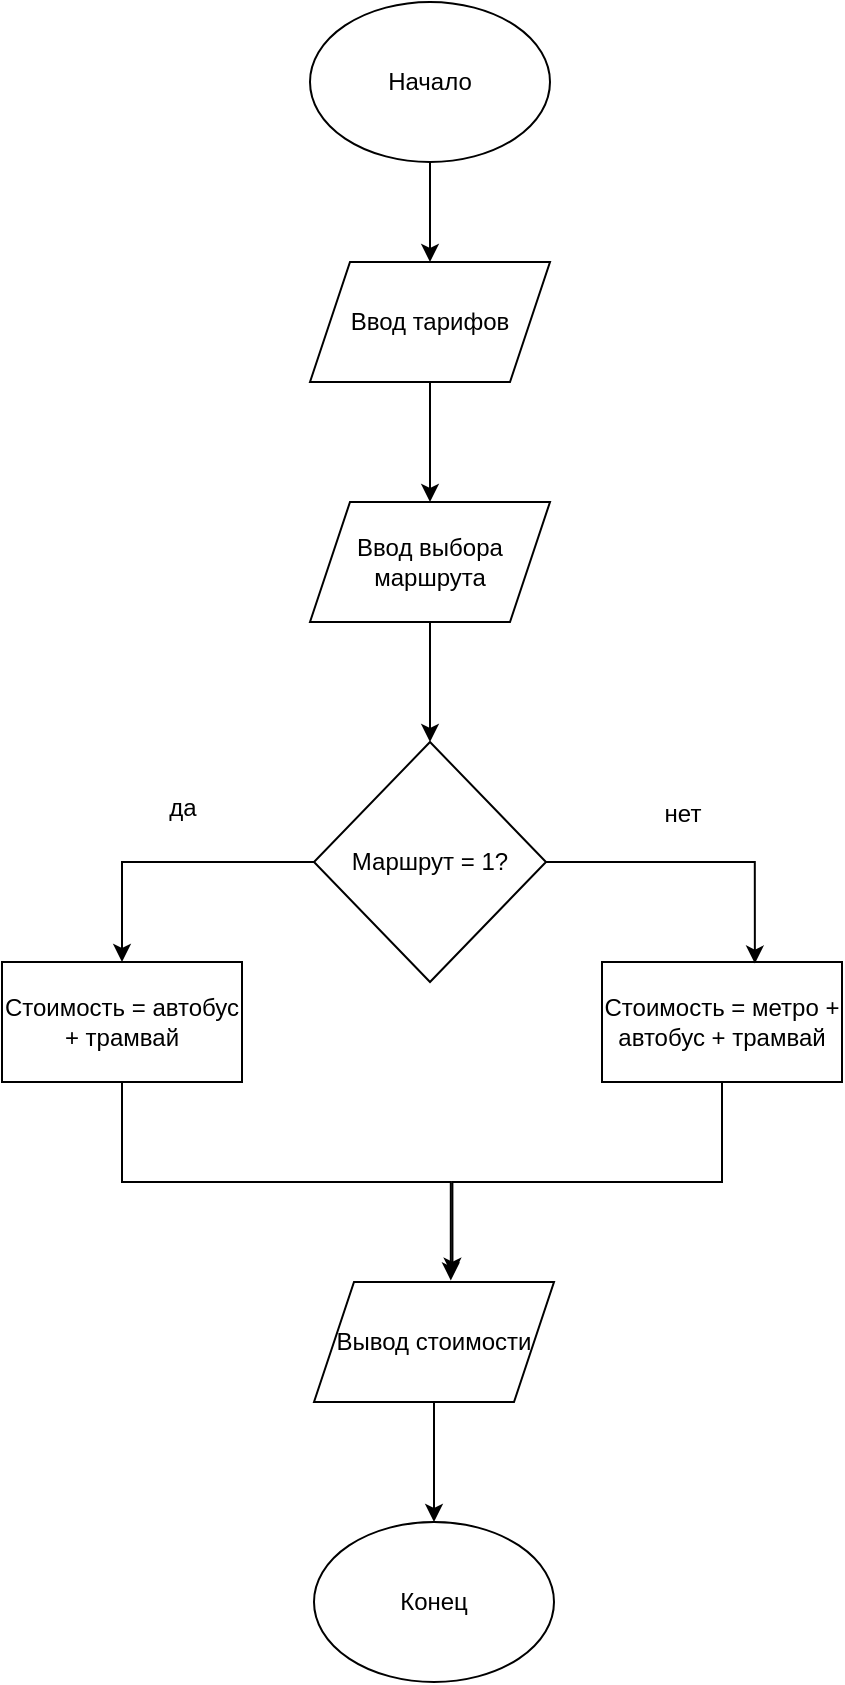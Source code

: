 <mxfile version="28.1.2" pages="4">
  <diagram name="Страница — 1" id="NsbgQ4nrzk3-ylXnO_c1">
    <mxGraphModel dx="1042" dy="626" grid="1" gridSize="10" guides="1" tooltips="1" connect="1" arrows="1" fold="1" page="1" pageScale="1" pageWidth="827" pageHeight="1169" math="0" shadow="0">
      <root>
        <mxCell id="0" />
        <mxCell id="1" parent="0" />
        <mxCell id="EL1nMnf3tuZ-VRps-a8O-2" style="edgeStyle=orthogonalEdgeStyle;rounded=0;orthogonalLoop=1;jettySize=auto;html=1;exitX=0.5;exitY=1;exitDx=0;exitDy=0;" edge="1" parent="1" source="EL1nMnf3tuZ-VRps-a8O-1">
          <mxGeometry relative="1" as="geometry">
            <mxPoint x="414" y="130" as="targetPoint" />
          </mxGeometry>
        </mxCell>
        <mxCell id="EL1nMnf3tuZ-VRps-a8O-1" value="Начало" style="ellipse;whiteSpace=wrap;html=1;" vertex="1" parent="1">
          <mxGeometry x="354" width="120" height="80" as="geometry" />
        </mxCell>
        <mxCell id="EL1nMnf3tuZ-VRps-a8O-4" style="edgeStyle=orthogonalEdgeStyle;rounded=0;orthogonalLoop=1;jettySize=auto;html=1;exitX=0.5;exitY=1;exitDx=0;exitDy=0;" edge="1" parent="1">
          <mxGeometry relative="1" as="geometry">
            <mxPoint x="414" y="250" as="targetPoint" />
            <mxPoint x="414" y="190" as="sourcePoint" />
          </mxGeometry>
        </mxCell>
        <mxCell id="EL1nMnf3tuZ-VRps-a8O-5" value="Ввод тарифов" style="shape=parallelogram;perimeter=parallelogramPerimeter;whiteSpace=wrap;html=1;fixedSize=1;" vertex="1" parent="1">
          <mxGeometry x="354" y="130" width="120" height="60" as="geometry" />
        </mxCell>
        <mxCell id="EL1nMnf3tuZ-VRps-a8O-8" style="edgeStyle=orthogonalEdgeStyle;rounded=0;orthogonalLoop=1;jettySize=auto;html=1;exitX=0.5;exitY=1;exitDx=0;exitDy=0;entryX=0.5;entryY=0;entryDx=0;entryDy=0;" edge="1" parent="1" source="EL1nMnf3tuZ-VRps-a8O-6" target="EL1nMnf3tuZ-VRps-a8O-7">
          <mxGeometry relative="1" as="geometry" />
        </mxCell>
        <mxCell id="EL1nMnf3tuZ-VRps-a8O-6" value="Ввод выбора маршрута" style="shape=parallelogram;perimeter=parallelogramPerimeter;whiteSpace=wrap;html=1;fixedSize=1;" vertex="1" parent="1">
          <mxGeometry x="354" y="250" width="120" height="60" as="geometry" />
        </mxCell>
        <mxCell id="EL1nMnf3tuZ-VRps-a8O-11" style="edgeStyle=orthogonalEdgeStyle;rounded=0;orthogonalLoop=1;jettySize=auto;html=1;exitX=0;exitY=0.5;exitDx=0;exitDy=0;entryX=0.5;entryY=0;entryDx=0;entryDy=0;" edge="1" parent="1" source="EL1nMnf3tuZ-VRps-a8O-7" target="EL1nMnf3tuZ-VRps-a8O-9">
          <mxGeometry relative="1" as="geometry" />
        </mxCell>
        <mxCell id="EL1nMnf3tuZ-VRps-a8O-7" value="Маршрут = 1?" style="rhombus;whiteSpace=wrap;html=1;" vertex="1" parent="1">
          <mxGeometry x="356" y="370" width="116" height="120" as="geometry" />
        </mxCell>
        <mxCell id="EL1nMnf3tuZ-VRps-a8O-9" value="Стоимость = автобус + трамвай" style="rounded=0;whiteSpace=wrap;html=1;" vertex="1" parent="1">
          <mxGeometry x="200" y="480" width="120" height="60" as="geometry" />
        </mxCell>
        <mxCell id="EL1nMnf3tuZ-VRps-a8O-10" value="Стоимость = метро + автобус + трамвай" style="rounded=0;whiteSpace=wrap;html=1;" vertex="1" parent="1">
          <mxGeometry x="500" y="480" width="120" height="60" as="geometry" />
        </mxCell>
        <mxCell id="EL1nMnf3tuZ-VRps-a8O-12" style="edgeStyle=orthogonalEdgeStyle;rounded=0;orthogonalLoop=1;jettySize=auto;html=1;exitX=1;exitY=0.5;exitDx=0;exitDy=0;entryX=0.637;entryY=0.013;entryDx=0;entryDy=0;entryPerimeter=0;" edge="1" parent="1" source="EL1nMnf3tuZ-VRps-a8O-7" target="EL1nMnf3tuZ-VRps-a8O-10">
          <mxGeometry relative="1" as="geometry" />
        </mxCell>
        <mxCell id="EL1nMnf3tuZ-VRps-a8O-13" value="да" style="text;html=1;align=center;verticalAlign=middle;resizable=0;points=[];autosize=1;strokeColor=none;fillColor=none;" vertex="1" parent="1">
          <mxGeometry x="270" y="388" width="40" height="30" as="geometry" />
        </mxCell>
        <mxCell id="EL1nMnf3tuZ-VRps-a8O-14" value="нет&lt;div&gt;&lt;br&gt;&lt;/div&gt;" style="text;html=1;align=center;verticalAlign=middle;resizable=0;points=[];autosize=1;strokeColor=none;fillColor=none;" vertex="1" parent="1">
          <mxGeometry x="520" y="393" width="40" height="40" as="geometry" />
        </mxCell>
        <mxCell id="EL1nMnf3tuZ-VRps-a8O-22" style="edgeStyle=orthogonalEdgeStyle;rounded=0;orthogonalLoop=1;jettySize=auto;html=1;exitX=0.5;exitY=1;exitDx=0;exitDy=0;entryX=0.5;entryY=0;entryDx=0;entryDy=0;" edge="1" parent="1" source="EL1nMnf3tuZ-VRps-a8O-15" target="EL1nMnf3tuZ-VRps-a8O-21">
          <mxGeometry relative="1" as="geometry" />
        </mxCell>
        <mxCell id="EL1nMnf3tuZ-VRps-a8O-15" value="Вывод стоимости" style="shape=parallelogram;perimeter=parallelogramPerimeter;whiteSpace=wrap;html=1;fixedSize=1;" vertex="1" parent="1">
          <mxGeometry x="356" y="640" width="120" height="60" as="geometry" />
        </mxCell>
        <mxCell id="EL1nMnf3tuZ-VRps-a8O-19" style="edgeStyle=orthogonalEdgeStyle;rounded=0;orthogonalLoop=1;jettySize=auto;html=1;exitX=0.5;exitY=1;exitDx=0;exitDy=0;entryX=0.57;entryY=-0.013;entryDx=0;entryDy=0;entryPerimeter=0;" edge="1" parent="1" source="EL1nMnf3tuZ-VRps-a8O-9" target="EL1nMnf3tuZ-VRps-a8O-15">
          <mxGeometry relative="1" as="geometry" />
        </mxCell>
        <mxCell id="EL1nMnf3tuZ-VRps-a8O-20" style="edgeStyle=orthogonalEdgeStyle;rounded=0;orthogonalLoop=1;jettySize=auto;html=1;exitX=0.5;exitY=1;exitDx=0;exitDy=0;entryX=0.577;entryY=-0.053;entryDx=0;entryDy=0;entryPerimeter=0;" edge="1" parent="1" source="EL1nMnf3tuZ-VRps-a8O-10" target="EL1nMnf3tuZ-VRps-a8O-15">
          <mxGeometry relative="1" as="geometry" />
        </mxCell>
        <mxCell id="EL1nMnf3tuZ-VRps-a8O-21" value="Конец" style="ellipse;whiteSpace=wrap;html=1;" vertex="1" parent="1">
          <mxGeometry x="356" y="760" width="120" height="80" as="geometry" />
        </mxCell>
      </root>
    </mxGraphModel>
  </diagram>
  <diagram id="LRvWKjGWsIf-RDHlSN7q" name="Страница — 2">
    <mxGraphModel dx="868" dy="522" grid="1" gridSize="10" guides="1" tooltips="1" connect="1" arrows="1" fold="1" page="1" pageScale="1" pageWidth="827" pageHeight="1169" math="0" shadow="0">
      <root>
        <mxCell id="0" />
        <mxCell id="1" parent="0" />
        <mxCell id="nnzAXJbinFLvPO3IXk8K-2" style="edgeStyle=orthogonalEdgeStyle;rounded=0;orthogonalLoop=1;jettySize=auto;html=1;exitX=0.5;exitY=1;exitDx=0;exitDy=0;" parent="1" source="nnzAXJbinFLvPO3IXk8K-1" edge="1">
          <mxGeometry relative="1" as="geometry">
            <mxPoint x="430" y="120" as="targetPoint" />
          </mxGeometry>
        </mxCell>
        <mxCell id="nnzAXJbinFLvPO3IXk8K-1" value="Начало" style="ellipse;whiteSpace=wrap;html=1;" parent="1" vertex="1">
          <mxGeometry x="370" width="120" height="80" as="geometry" />
        </mxCell>
        <mxCell id="nnzAXJbinFLvPO3IXk8K-4" style="edgeStyle=orthogonalEdgeStyle;rounded=0;orthogonalLoop=1;jettySize=auto;html=1;exitX=0.5;exitY=1;exitDx=0;exitDy=0;" parent="1" source="nnzAXJbinFLvPO3IXk8K-3" edge="1">
          <mxGeometry relative="1" as="geometry">
            <mxPoint x="430" y="230" as="targetPoint" />
          </mxGeometry>
        </mxCell>
        <mxCell id="nnzAXJbinFLvPO3IXk8K-3" value="Ввод ch" style="shape=parallelogram;perimeter=parallelogramPerimeter;whiteSpace=wrap;html=1;fixedSize=1;" parent="1" vertex="1">
          <mxGeometry x="370" y="120" width="120" height="60" as="geometry" />
        </mxCell>
        <mxCell id="nnzAXJbinFLvPO3IXk8K-6" style="edgeStyle=orthogonalEdgeStyle;rounded=0;orthogonalLoop=1;jettySize=auto;html=1;exitX=0.5;exitY=1;exitDx=0;exitDy=0;" parent="1" source="nnzAXJbinFLvPO3IXk8K-5" edge="1">
          <mxGeometry relative="1" as="geometry">
            <mxPoint x="430" y="360" as="targetPoint" />
          </mxGeometry>
        </mxCell>
        <mxCell id="nnzAXJbinFLvPO3IXk8K-5" value="Определение кода code ← (int)ch" style="rounded=0;whiteSpace=wrap;html=1;" parent="1" vertex="1">
          <mxGeometry x="370" y="230" width="120" height="60" as="geometry" />
        </mxCell>
        <mxCell id="nnzAXJbinFLvPO3IXk8K-8" style="edgeStyle=orthogonalEdgeStyle;rounded=0;orthogonalLoop=1;jettySize=auto;html=1;exitX=0.5;exitY=1;exitDx=0;exitDy=0;" parent="1" source="nnzAXJbinFLvPO3IXk8K-7" edge="1">
          <mxGeometry relative="1" as="geometry">
            <mxPoint x="430" y="560" as="targetPoint" />
          </mxGeometry>
        </mxCell>
        <mxCell id="nnzAXJbinFLvPO3IXk8K-7" value="Вывод символа и кода" style="shape=parallelogram;perimeter=parallelogramPerimeter;whiteSpace=wrap;html=1;fixedSize=1;" parent="1" vertex="1">
          <mxGeometry x="355" y="360" width="150" height="90" as="geometry" />
        </mxCell>
        <mxCell id="nnzAXJbinFLvPO3IXk8K-13" style="edgeStyle=orthogonalEdgeStyle;rounded=0;orthogonalLoop=1;jettySize=auto;html=1;exitX=0.5;exitY=1;exitDx=0;exitDy=0;" parent="1" source="nnzAXJbinFLvPO3IXk8K-9" edge="1">
          <mxGeometry relative="1" as="geometry">
            <mxPoint x="430" y="760" as="targetPoint" />
          </mxGeometry>
        </mxCell>
        <mxCell id="nnzAXJbinFLvPO3IXk8K-9" value="ch ∈ [&#39;0&#39;..&#39;9&#39;]?" style="rhombus;whiteSpace=wrap;html=1;" parent="1" vertex="1">
          <mxGeometry x="375" y="560" width="110" height="110" as="geometry" />
        </mxCell>
        <mxCell id="nnzAXJbinFLvPO3IXk8K-37" style="edgeStyle=orthogonalEdgeStyle;rounded=0;orthogonalLoop=1;jettySize=auto;html=1;exitX=0.5;exitY=1;exitDx=0;exitDy=0;" parent="1" source="nnzAXJbinFLvPO3IXk8K-11" edge="1">
          <mxGeometry relative="1" as="geometry">
            <mxPoint x="430" y="1210" as="targetPoint" />
            <Array as="points">
              <mxPoint x="640" y="1210" />
            </Array>
          </mxGeometry>
        </mxCell>
        <mxCell id="nnzAXJbinFLvPO3IXk8K-11" value="Вывод: &quot;Цифра&quot;" style="shape=parallelogram;perimeter=parallelogramPerimeter;whiteSpace=wrap;html=1;fixedSize=1;" parent="1" vertex="1">
          <mxGeometry x="580" y="578" width="120" height="60" as="geometry" />
        </mxCell>
        <mxCell id="nnzAXJbinFLvPO3IXk8K-12" value="да" style="text;html=1;align=center;verticalAlign=middle;resizable=0;points=[];autosize=1;strokeColor=none;fillColor=none;" parent="1" vertex="1">
          <mxGeometry x="520" y="585" width="40" height="30" as="geometry" />
        </mxCell>
        <mxCell id="nnzAXJbinFLvPO3IXk8K-14" value="нет" style="text;html=1;align=center;verticalAlign=middle;resizable=0;points=[];autosize=1;strokeColor=none;fillColor=none;" parent="1" vertex="1">
          <mxGeometry x="430" y="698" width="40" height="30" as="geometry" />
        </mxCell>
        <mxCell id="nnzAXJbinFLvPO3IXk8K-16" style="edgeStyle=orthogonalEdgeStyle;rounded=0;orthogonalLoop=1;jettySize=auto;html=1;exitX=0;exitY=0.5;exitDx=0;exitDy=0;" parent="1" source="nnzAXJbinFLvPO3IXk8K-15" edge="1">
          <mxGeometry relative="1" as="geometry">
            <mxPoint x="280" y="815" as="targetPoint" />
          </mxGeometry>
        </mxCell>
        <mxCell id="nnzAXJbinFLvPO3IXk8K-19" style="edgeStyle=orthogonalEdgeStyle;rounded=0;orthogonalLoop=1;jettySize=auto;html=1;exitX=0.5;exitY=1;exitDx=0;exitDy=0;" parent="1" source="nnzAXJbinFLvPO3IXk8K-15" edge="1">
          <mxGeometry relative="1" as="geometry">
            <mxPoint x="430" y="940" as="targetPoint" />
          </mxGeometry>
        </mxCell>
        <mxCell id="nnzAXJbinFLvPO3IXk8K-15" value="ch ∈ [&#39;A&#39;..&#39;Z&#39;] ∪ [&#39;a&#39;..&#39;z&#39;]?" style="rhombus;whiteSpace=wrap;html=1;" parent="1" vertex="1">
          <mxGeometry x="375" y="760" width="110" height="110" as="geometry" />
        </mxCell>
        <mxCell id="nnzAXJbinFLvPO3IXk8K-17" value="да" style="text;html=1;align=center;verticalAlign=middle;resizable=0;points=[];autosize=1;strokeColor=none;fillColor=none;" parent="1" vertex="1">
          <mxGeometry x="310" y="768" width="40" height="30" as="geometry" />
        </mxCell>
        <mxCell id="nnzAXJbinFLvPO3IXk8K-32" style="edgeStyle=orthogonalEdgeStyle;rounded=0;orthogonalLoop=1;jettySize=auto;html=1;exitX=0.25;exitY=1;exitDx=0;exitDy=0;" parent="1" source="nnzAXJbinFLvPO3IXk8K-18" edge="1">
          <mxGeometry relative="1" as="geometry">
            <mxPoint x="420" y="1220" as="targetPoint" />
            <Array as="points">
              <mxPoint x="155" y="1220" />
            </Array>
          </mxGeometry>
        </mxCell>
        <mxCell id="nnzAXJbinFLvPO3IXk8K-18" value="Вывод: &quot;Латинская буква&quot;" style="shape=parallelogram;perimeter=parallelogramPerimeter;whiteSpace=wrap;html=1;fixedSize=1;" parent="1" vertex="1">
          <mxGeometry x="110" y="790" width="180" height="60" as="geometry" />
        </mxCell>
        <mxCell id="nnzAXJbinFLvPO3IXk8K-20" value="нет" style="text;html=1;align=center;verticalAlign=middle;resizable=0;points=[];autosize=1;strokeColor=none;fillColor=none;" parent="1" vertex="1">
          <mxGeometry x="420" y="898" width="40" height="30" as="geometry" />
        </mxCell>
        <mxCell id="nnzAXJbinFLvPO3IXk8K-22" style="edgeStyle=orthogonalEdgeStyle;rounded=0;orthogonalLoop=1;jettySize=auto;html=1;exitX=0;exitY=0.5;exitDx=0;exitDy=0;" parent="1" source="nnzAXJbinFLvPO3IXk8K-21" edge="1">
          <mxGeometry relative="1" as="geometry">
            <mxPoint x="300" y="1000" as="targetPoint" />
          </mxGeometry>
        </mxCell>
        <mxCell id="nnzAXJbinFLvPO3IXk8K-25" style="edgeStyle=orthogonalEdgeStyle;rounded=0;orthogonalLoop=1;jettySize=auto;html=1;exitX=0.5;exitY=1;exitDx=0;exitDy=0;" parent="1" source="nnzAXJbinFLvPO3IXk8K-21" edge="1">
          <mxGeometry relative="1" as="geometry">
            <mxPoint x="430" y="1110" as="targetPoint" />
          </mxGeometry>
        </mxCell>
        <mxCell id="nnzAXJbinFLvPO3IXk8K-21" value="code ∈ [192..255] ∪ {168, 184}?" style="rhombus;whiteSpace=wrap;html=1;" parent="1" vertex="1">
          <mxGeometry x="365" y="940" width="130" height="120" as="geometry" />
        </mxCell>
        <mxCell id="nnzAXJbinFLvPO3IXk8K-23" value="да&lt;div&gt;&lt;br&gt;&lt;/div&gt;" style="text;html=1;align=center;verticalAlign=middle;resizable=0;points=[];autosize=1;strokeColor=none;fillColor=none;" parent="1" vertex="1">
          <mxGeometry x="310" y="963" width="40" height="40" as="geometry" />
        </mxCell>
        <mxCell id="nnzAXJbinFLvPO3IXk8K-31" style="edgeStyle=orthogonalEdgeStyle;rounded=0;orthogonalLoop=1;jettySize=auto;html=1;exitX=0.5;exitY=1;exitDx=0;exitDy=0;" parent="1" source="nnzAXJbinFLvPO3IXk8K-24" edge="1">
          <mxGeometry relative="1" as="geometry">
            <mxPoint x="420" y="1200" as="targetPoint" />
            <Array as="points">
              <mxPoint x="250" y="1200" />
              <mxPoint x="365" y="1200" />
            </Array>
          </mxGeometry>
        </mxCell>
        <mxCell id="nnzAXJbinFLvPO3IXk8K-24" value="Вывод: &quot;Русская буква&quot;" style="shape=parallelogram;perimeter=parallelogramPerimeter;whiteSpace=wrap;html=1;fixedSize=1;" parent="1" vertex="1">
          <mxGeometry x="190" y="970" width="120" height="60" as="geometry" />
        </mxCell>
        <mxCell id="nnzAXJbinFLvPO3IXk8K-26" value="нет" style="text;html=1;align=center;verticalAlign=middle;resizable=0;points=[];autosize=1;strokeColor=none;fillColor=none;" parent="1" vertex="1">
          <mxGeometry x="420" y="1068" width="40" height="30" as="geometry" />
        </mxCell>
        <mxCell id="nnzAXJbinFLvPO3IXk8K-29" style="edgeStyle=orthogonalEdgeStyle;rounded=0;orthogonalLoop=1;jettySize=auto;html=1;exitX=0.5;exitY=1;exitDx=0;exitDy=0;" parent="1" source="nnzAXJbinFLvPO3IXk8K-28" edge="1">
          <mxGeometry relative="1" as="geometry">
            <mxPoint x="425" y="1240" as="targetPoint" />
          </mxGeometry>
        </mxCell>
        <mxCell id="nnzAXJbinFLvPO3IXk8K-28" value="Вывод: &quot;Другой символ&quot;" style="shape=parallelogram;perimeter=parallelogramPerimeter;whiteSpace=wrap;html=1;fixedSize=1;" parent="1" vertex="1">
          <mxGeometry x="365" y="1109" width="120" height="60" as="geometry" />
        </mxCell>
        <mxCell id="nnzAXJbinFLvPO3IXk8K-30" value="Конец" style="ellipse;whiteSpace=wrap;html=1;" parent="1" vertex="1">
          <mxGeometry x="365" y="1240" width="120" height="60" as="geometry" />
        </mxCell>
        <mxCell id="nnzAXJbinFLvPO3IXk8K-36" style="edgeStyle=orthogonalEdgeStyle;rounded=0;orthogonalLoop=1;jettySize=auto;html=1;exitX=1;exitY=0.5;exitDx=0;exitDy=0;entryX=0.05;entryY=0.62;entryDx=0;entryDy=0;entryPerimeter=0;" parent="1" source="nnzAXJbinFLvPO3IXk8K-9" target="nnzAXJbinFLvPO3IXk8K-11" edge="1">
          <mxGeometry relative="1" as="geometry" />
        </mxCell>
      </root>
    </mxGraphModel>
  </diagram>
  <diagram id="Jf8I3qr7E0jf03mxUOM4" name="Страница — 3">
    <mxGraphModel dx="1603" dy="963" grid="1" gridSize="10" guides="1" tooltips="1" connect="1" arrows="1" fold="1" page="1" pageScale="1" pageWidth="827" pageHeight="1169" math="0" shadow="0">
      <root>
        <mxCell id="0" />
        <mxCell id="1" parent="0" />
        <mxCell id="j_OIQ3NzRwDUjEvJdPcN-2" style="edgeStyle=orthogonalEdgeStyle;rounded=0;orthogonalLoop=1;jettySize=auto;html=1;exitX=0.5;exitY=1;exitDx=0;exitDy=0;" edge="1" parent="1" source="j_OIQ3NzRwDUjEvJdPcN-1">
          <mxGeometry relative="1" as="geometry">
            <mxPoint x="450" y="140" as="targetPoint" />
          </mxGeometry>
        </mxCell>
        <mxCell id="j_OIQ3NzRwDUjEvJdPcN-1" value="Начало" style="ellipse;whiteSpace=wrap;html=1;" vertex="1" parent="1">
          <mxGeometry x="390" width="120" height="80" as="geometry" />
        </mxCell>
        <mxCell id="j_OIQ3NzRwDUjEvJdPcN-4" style="edgeStyle=orthogonalEdgeStyle;rounded=0;orthogonalLoop=1;jettySize=auto;html=1;exitX=0.5;exitY=1;exitDx=0;exitDy=0;" edge="1" parent="1" source="j_OIQ3NzRwDUjEvJdPcN-3">
          <mxGeometry relative="1" as="geometry">
            <mxPoint x="450" y="280" as="targetPoint" />
          </mxGeometry>
        </mxCell>
        <mxCell id="j_OIQ3NzRwDUjEvJdPcN-3" value="Ввод фамилии" style="shape=parallelogram;perimeter=parallelogramPerimeter;whiteSpace=wrap;html=1;fixedSize=1;" vertex="1" parent="1">
          <mxGeometry x="390" y="140" width="120" height="60" as="geometry" />
        </mxCell>
        <mxCell id="j_OIQ3NzRwDUjEvJdPcN-6" style="edgeStyle=orthogonalEdgeStyle;rounded=0;orthogonalLoop=1;jettySize=auto;html=1;exitX=0.5;exitY=1;exitDx=0;exitDy=0;entryX=0.5;entryY=0;entryDx=0;entryDy=0;" edge="1" parent="1" source="j_OIQ3NzRwDUjEvJdPcN-5" target="j_OIQ3NzRwDUjEvJdPcN-7">
          <mxGeometry relative="1" as="geometry">
            <mxPoint x="450" y="430" as="targetPoint" />
          </mxGeometry>
        </mxCell>
        <mxCell id="j_OIQ3NzRwDUjEvJdPcN-5" value="Взять первые 5 букв" style="rounded=0;whiteSpace=wrap;html=1;" vertex="1" parent="1">
          <mxGeometry x="390" y="280" width="120" height="60" as="geometry" />
        </mxCell>
        <mxCell id="j_OIQ3NzRwDUjEvJdPcN-8" style="edgeStyle=orthogonalEdgeStyle;rounded=0;orthogonalLoop=1;jettySize=auto;html=1;exitX=0.5;exitY=1;exitDx=0;exitDy=0;" edge="1" parent="1" source="j_OIQ3NzRwDUjEvJdPcN-7">
          <mxGeometry relative="1" as="geometry">
            <mxPoint x="450" y="580" as="targetPoint" />
          </mxGeometry>
        </mxCell>
        <mxCell id="iXRgi7ivzerL323C6f_s-1" style="edgeStyle=orthogonalEdgeStyle;rounded=0;orthogonalLoop=1;jettySize=auto;html=1;exitX=1;exitY=0.5;exitDx=0;exitDy=0;" edge="1" parent="1" source="j_OIQ3NzRwDUjEvJdPcN-7">
          <mxGeometry relative="1" as="geometry">
            <mxPoint x="640" y="470" as="targetPoint" />
          </mxGeometry>
        </mxCell>
        <mxCell id="j_OIQ3NzRwDUjEvJdPcN-7" value="Для i = 1 до 5&amp;nbsp;" style="shape=hexagon;perimeter=hexagonPerimeter2;whiteSpace=wrap;html=1;fixedSize=1;" vertex="1" parent="1">
          <mxGeometry x="294" y="430" width="120" height="80" as="geometry" />
        </mxCell>
        <mxCell id="j_OIQ3NzRwDUjEvJdPcN-10" style="edgeStyle=orthogonalEdgeStyle;rounded=0;orthogonalLoop=1;jettySize=auto;html=1;exitX=0.5;exitY=1;exitDx=0;exitDy=0;" edge="1" parent="1" source="j_OIQ3NzRwDUjEvJdPcN-9">
          <mxGeometry relative="1" as="geometry">
            <mxPoint x="450" y="730" as="targetPoint" />
          </mxGeometry>
        </mxCell>
        <mxCell id="j_OIQ3NzRwDUjEvJdPcN-9" value="&lt;div&gt;Определить код&lt;span style=&quot;background-color: transparent; color: light-dark(rgb(0, 0, 0), rgb(255, 255, 255));&quot;&gt;&amp;nbsp;прописной буквы[i]&amp;nbsp;&lt;/span&gt;&lt;/div&gt;" style="rounded=0;whiteSpace=wrap;html=1;" vertex="1" parent="1">
          <mxGeometry x="367.5" y="580" width="165" height="80" as="geometry" />
        </mxCell>
        <mxCell id="j_OIQ3NzRwDUjEvJdPcN-12" style="edgeStyle=orthogonalEdgeStyle;rounded=0;orthogonalLoop=1;jettySize=auto;html=1;exitX=0.5;exitY=1;exitDx=0;exitDy=0;" edge="1" parent="1" source="j_OIQ3NzRwDUjEvJdPcN-11">
          <mxGeometry relative="1" as="geometry">
            <mxPoint x="450" y="860" as="targetPoint" />
          </mxGeometry>
        </mxCell>
        <mxCell id="j_OIQ3NzRwDUjEvJdPcN-11" value="Определить код&lt;span style=&quot;color: light-dark(rgb(0, 0, 0), rgb(255, 255, 255)); background-color: transparent;&quot;&gt;&amp;nbsp;строчной буквы буквы[i]&amp;nbsp;&lt;/span&gt;" style="rounded=0;whiteSpace=wrap;html=1;" vertex="1" parent="1">
          <mxGeometry x="380" y="730" width="140" height="80" as="geometry" />
        </mxCell>
        <mxCell id="j_OIQ3NzRwDUjEvJdPcN-14" style="edgeStyle=orthogonalEdgeStyle;rounded=0;orthogonalLoop=1;jettySize=auto;html=1;exitX=0.5;exitY=1;exitDx=0;exitDy=0;entryX=0.5;entryY=0;entryDx=0;entryDy=0;" edge="1" parent="1" source="j_OIQ3NzRwDUjEvJdPcN-13" target="j_OIQ3NzRwDUjEvJdPcN-15">
          <mxGeometry relative="1" as="geometry">
            <mxPoint x="450" y="990" as="targetPoint" />
          </mxGeometry>
        </mxCell>
        <mxCell id="j_OIQ3NzRwDUjEvJdPcN-13" value="дельта = code_lower - code_upper" style="rounded=0;whiteSpace=wrap;html=1;" vertex="1" parent="1">
          <mxGeometry x="390" y="870" width="120" height="60" as="geometry" />
        </mxCell>
        <mxCell id="j_OIQ3NzRwDUjEvJdPcN-16" style="edgeStyle=orthogonalEdgeStyle;rounded=0;orthogonalLoop=1;jettySize=auto;html=1;exitX=0.5;exitY=1;exitDx=0;exitDy=0;entryX=0;entryY=0.5;entryDx=0;entryDy=0;" edge="1" parent="1" source="j_OIQ3NzRwDUjEvJdPcN-15" target="j_OIQ3NzRwDUjEvJdPcN-7">
          <mxGeometry relative="1" as="geometry">
            <mxPoint x="280" y="470" as="targetPoint" />
          </mxGeometry>
        </mxCell>
        <mxCell id="j_OIQ3NzRwDUjEvJdPcN-15" value="Вывести букву[i], дельта" style="rounded=0;whiteSpace=wrap;html=1;" vertex="1" parent="1">
          <mxGeometry x="340" y="1010" width="120" height="60" as="geometry" />
        </mxCell>
        <mxCell id="iXRgi7ivzerL323C6f_s-2" value="Конец" style="ellipse;whiteSpace=wrap;html=1;" vertex="1" parent="1">
          <mxGeometry x="640" y="430" width="120" height="80" as="geometry" />
        </mxCell>
      </root>
    </mxGraphModel>
  </diagram>
  <diagram id="k0jkFid5smjU6R3UDL7Y" name="Страница — 4">
    <mxGraphModel dx="1042" dy="626" grid="1" gridSize="10" guides="1" tooltips="1" connect="1" arrows="1" fold="1" page="1" pageScale="1" pageWidth="827" pageHeight="1169" math="0" shadow="0">
      <root>
        <mxCell id="0" />
        <mxCell id="1" parent="0" />
        <mxCell id="cysZgVmKsS-KhmyDh-oP-2" style="edgeStyle=orthogonalEdgeStyle;rounded=0;orthogonalLoop=1;jettySize=auto;html=1;exitX=0.5;exitY=1;exitDx=0;exitDy=0;" edge="1" parent="1" source="cysZgVmKsS-KhmyDh-oP-1">
          <mxGeometry relative="1" as="geometry">
            <mxPoint x="440" y="160" as="targetPoint" />
          </mxGeometry>
        </mxCell>
        <mxCell id="cysZgVmKsS-KhmyDh-oP-1" value="Начало" style="ellipse;whiteSpace=wrap;html=1;" vertex="1" parent="1">
          <mxGeometry x="380" width="120" height="80" as="geometry" />
        </mxCell>
        <mxCell id="cysZgVmKsS-KhmyDh-oP-4" style="edgeStyle=orthogonalEdgeStyle;rounded=0;orthogonalLoop=1;jettySize=auto;html=1;exitX=0.5;exitY=1;exitDx=0;exitDy=0;" edge="1" parent="1" source="cysZgVmKsS-KhmyDh-oP-3">
          <mxGeometry relative="1" as="geometry">
            <mxPoint x="440" y="270" as="targetPoint" />
          </mxGeometry>
        </mxCell>
        <mxCell id="cysZgVmKsS-KhmyDh-oP-3" value="Ввод буквы ch" style="shape=parallelogram;perimeter=parallelogramPerimeter;whiteSpace=wrap;html=1;fixedSize=1;" vertex="1" parent="1">
          <mxGeometry x="380" y="160" width="120" height="60" as="geometry" />
        </mxCell>
        <mxCell id="cysZgVmKsS-KhmyDh-oP-6" style="edgeStyle=orthogonalEdgeStyle;rounded=0;orthogonalLoop=1;jettySize=auto;html=1;exitX=0.5;exitY=1;exitDx=0;exitDy=0;" edge="1" parent="1" source="cysZgVmKsS-KhmyDh-oP-5">
          <mxGeometry relative="1" as="geometry">
            <mxPoint x="440" y="390" as="targetPoint" />
          </mxGeometry>
        </mxCell>
        <mxCell id="cysZgVmKsS-KhmyDh-oP-5" value="Определение кода символа" style="rounded=0;whiteSpace=wrap;html=1;" vertex="1" parent="1">
          <mxGeometry x="380" y="270" width="120" height="60" as="geometry" />
        </mxCell>
        <mxCell id="cysZgVmKsS-KhmyDh-oP-8" style="edgeStyle=orthogonalEdgeStyle;rounded=0;orthogonalLoop=1;jettySize=auto;html=1;exitX=0;exitY=0.5;exitDx=0;exitDy=0;" edge="1" parent="1" source="cysZgVmKsS-KhmyDh-oP-7">
          <mxGeometry relative="1" as="geometry">
            <mxPoint x="280" y="460" as="targetPoint" />
          </mxGeometry>
        </mxCell>
        <mxCell id="cysZgVmKsS-KhmyDh-oP-11" style="edgeStyle=orthogonalEdgeStyle;rounded=0;orthogonalLoop=1;jettySize=auto;html=1;exitX=0.5;exitY=1;exitDx=0;exitDy=0;" edge="1" parent="1" source="cysZgVmKsS-KhmyDh-oP-7">
          <mxGeometry relative="1" as="geometry">
            <mxPoint x="440" y="610" as="targetPoint" />
          </mxGeometry>
        </mxCell>
        <mxCell id="cysZgVmKsS-KhmyDh-oP-7" value="латинская прописная?" style="rhombus;whiteSpace=wrap;html=1;" vertex="1" parent="1">
          <mxGeometry x="360" y="390" width="160" height="140" as="geometry" />
        </mxCell>
        <mxCell id="cysZgVmKsS-KhmyDh-oP-9" value="да" style="text;html=1;align=center;verticalAlign=middle;resizable=0;points=[];autosize=1;strokeColor=none;fillColor=none;" vertex="1" parent="1">
          <mxGeometry x="310" y="428" width="40" height="30" as="geometry" />
        </mxCell>
        <mxCell id="cysZgVmKsS-KhmyDh-oP-30" style="edgeStyle=orthogonalEdgeStyle;rounded=0;orthogonalLoop=1;jettySize=auto;html=1;exitX=0;exitY=0.5;exitDx=0;exitDy=0;entryX=0.25;entryY=1;entryDx=0;entryDy=0;" edge="1" parent="1" source="cysZgVmKsS-KhmyDh-oP-10" target="cysZgVmKsS-KhmyDh-oP-26">
          <mxGeometry relative="1" as="geometry">
            <Array as="points">
              <mxPoint x="140" y="460" />
              <mxPoint x="140" y="1230" />
              <mxPoint x="400" y="1230" />
            </Array>
          </mxGeometry>
        </mxCell>
        <mxCell id="cysZgVmKsS-KhmyDh-oP-10" value="new_code = code + 32" style="rounded=0;whiteSpace=wrap;html=1;" vertex="1" parent="1">
          <mxGeometry x="160" y="430" width="120" height="60" as="geometry" />
        </mxCell>
        <mxCell id="cysZgVmKsS-KhmyDh-oP-12" value="нет" style="text;html=1;align=center;verticalAlign=middle;resizable=0;points=[];autosize=1;strokeColor=none;fillColor=none;" vertex="1" parent="1">
          <mxGeometry x="440" y="555" width="40" height="30" as="geometry" />
        </mxCell>
        <mxCell id="cysZgVmKsS-KhmyDh-oP-14" style="edgeStyle=orthogonalEdgeStyle;rounded=0;orthogonalLoop=1;jettySize=auto;html=1;exitX=0;exitY=0.5;exitDx=0;exitDy=0;" edge="1" parent="1" source="cysZgVmKsS-KhmyDh-oP-13">
          <mxGeometry relative="1" as="geometry">
            <mxPoint x="310" y="670" as="targetPoint" />
          </mxGeometry>
        </mxCell>
        <mxCell id="cysZgVmKsS-KhmyDh-oP-17" style="edgeStyle=orthogonalEdgeStyle;rounded=0;orthogonalLoop=1;jettySize=auto;html=1;exitX=0.5;exitY=1;exitDx=0;exitDy=0;" edge="1" parent="1" source="cysZgVmKsS-KhmyDh-oP-13">
          <mxGeometry relative="1" as="geometry">
            <mxPoint x="440" y="810" as="targetPoint" />
          </mxGeometry>
        </mxCell>
        <mxCell id="cysZgVmKsS-KhmyDh-oP-13" value="русская прописная?" style="rhombus;whiteSpace=wrap;html=1;" vertex="1" parent="1">
          <mxGeometry x="370" y="610" width="140" height="120" as="geometry" />
        </mxCell>
        <mxCell id="cysZgVmKsS-KhmyDh-oP-15" value="да&lt;div&gt;&lt;br&gt;&lt;/div&gt;" style="text;html=1;align=center;verticalAlign=middle;resizable=0;points=[];autosize=1;strokeColor=none;fillColor=none;" vertex="1" parent="1">
          <mxGeometry x="310" y="633" width="40" height="40" as="geometry" />
        </mxCell>
        <mxCell id="cysZgVmKsS-KhmyDh-oP-29" style="edgeStyle=orthogonalEdgeStyle;rounded=0;orthogonalLoop=1;jettySize=auto;html=1;exitX=0;exitY=0.5;exitDx=0;exitDy=0;entryX=0;entryY=0.5;entryDx=0;entryDy=0;" edge="1" parent="1" source="cysZgVmKsS-KhmyDh-oP-16" target="cysZgVmKsS-KhmyDh-oP-26">
          <mxGeometry relative="1" as="geometry" />
        </mxCell>
        <mxCell id="cysZgVmKsS-KhmyDh-oP-16" value="new_code = code + 32" style="rounded=0;whiteSpace=wrap;html=1;" vertex="1" parent="1">
          <mxGeometry x="190" y="640" width="120" height="60" as="geometry" />
        </mxCell>
        <mxCell id="cysZgVmKsS-KhmyDh-oP-18" value="нет" style="text;html=1;align=center;verticalAlign=middle;resizable=0;points=[];autosize=1;strokeColor=none;fillColor=none;" vertex="1" parent="1">
          <mxGeometry x="440" y="758" width="40" height="30" as="geometry" />
        </mxCell>
        <mxCell id="cysZgVmKsS-KhmyDh-oP-20" style="edgeStyle=orthogonalEdgeStyle;rounded=0;orthogonalLoop=1;jettySize=auto;html=1;exitX=0;exitY=0.5;exitDx=0;exitDy=0;" edge="1" parent="1" source="cysZgVmKsS-KhmyDh-oP-19">
          <mxGeometry relative="1" as="geometry">
            <mxPoint x="310" y="880" as="targetPoint" />
          </mxGeometry>
        </mxCell>
        <mxCell id="cysZgVmKsS-KhmyDh-oP-23" style="edgeStyle=orthogonalEdgeStyle;rounded=0;orthogonalLoop=1;jettySize=auto;html=1;exitX=1;exitY=0.5;exitDx=0;exitDy=0;" edge="1" parent="1" source="cysZgVmKsS-KhmyDh-oP-19">
          <mxGeometry relative="1" as="geometry">
            <mxPoint x="580" y="880" as="targetPoint" />
          </mxGeometry>
        </mxCell>
        <mxCell id="cysZgVmKsS-KhmyDh-oP-19" value="&lt;strong data-end=&quot;1221&quot; data-start=&quot;1193&quot;&gt;Ё (168)?&lt;/strong&gt;" style="rhombus;whiteSpace=wrap;html=1;" vertex="1" parent="1">
          <mxGeometry x="365" y="810" width="150" height="140" as="geometry" />
        </mxCell>
        <mxCell id="cysZgVmKsS-KhmyDh-oP-21" value="да" style="text;html=1;align=center;verticalAlign=middle;resizable=0;points=[];autosize=1;strokeColor=none;fillColor=none;" vertex="1" parent="1">
          <mxGeometry x="310" y="848" width="40" height="30" as="geometry" />
        </mxCell>
        <mxCell id="cysZgVmKsS-KhmyDh-oP-27" style="edgeStyle=orthogonalEdgeStyle;rounded=0;orthogonalLoop=1;jettySize=auto;html=1;exitX=0.5;exitY=1;exitDx=0;exitDy=0;entryX=0.005;entryY=0.172;entryDx=0;entryDy=0;entryPerimeter=0;" edge="1" parent="1" source="cysZgVmKsS-KhmyDh-oP-22" target="cysZgVmKsS-KhmyDh-oP-26">
          <mxGeometry relative="1" as="geometry">
            <Array as="points">
              <mxPoint x="250" y="1120" />
            </Array>
          </mxGeometry>
        </mxCell>
        <mxCell id="cysZgVmKsS-KhmyDh-oP-22" value="new_code = 184" style="rounded=0;whiteSpace=wrap;html=1;" vertex="1" parent="1">
          <mxGeometry x="190" y="850" width="120" height="60" as="geometry" />
        </mxCell>
        <mxCell id="cysZgVmKsS-KhmyDh-oP-24" value="нет" style="text;html=1;align=center;verticalAlign=middle;resizable=0;points=[];autosize=1;strokeColor=none;fillColor=none;" vertex="1" parent="1">
          <mxGeometry x="520" y="848" width="40" height="30" as="geometry" />
        </mxCell>
        <mxCell id="cysZgVmKsS-KhmyDh-oP-28" style="edgeStyle=orthogonalEdgeStyle;rounded=0;orthogonalLoop=1;jettySize=auto;html=1;exitX=0.5;exitY=1;exitDx=0;exitDy=0;entryX=1;entryY=0.5;entryDx=0;entryDy=0;" edge="1" parent="1" source="cysZgVmKsS-KhmyDh-oP-25" target="cysZgVmKsS-KhmyDh-oP-26">
          <mxGeometry relative="1" as="geometry" />
        </mxCell>
        <mxCell id="cysZgVmKsS-KhmyDh-oP-25" value="new_code = code" style="rounded=0;whiteSpace=wrap;html=1;" vertex="1" parent="1">
          <mxGeometry x="580" y="850" width="120" height="60" as="geometry" />
        </mxCell>
        <mxCell id="cysZgVmKsS-KhmyDh-oP-31" style="edgeStyle=orthogonalEdgeStyle;rounded=0;orthogonalLoop=1;jettySize=auto;html=1;exitX=0.5;exitY=1;exitDx=0;exitDy=0;" edge="1" parent="1" source="cysZgVmKsS-KhmyDh-oP-26">
          <mxGeometry relative="1" as="geometry">
            <mxPoint x="430" y="1280" as="targetPoint" />
          </mxGeometry>
        </mxCell>
        <mxCell id="cysZgVmKsS-KhmyDh-oP-26" value="Преобразовать new_code в символ" style="rounded=0;whiteSpace=wrap;html=1;" vertex="1" parent="1">
          <mxGeometry x="370" y="1110" width="120" height="60" as="geometry" />
        </mxCell>
        <mxCell id="cysZgVmKsS-KhmyDh-oP-33" style="edgeStyle=orthogonalEdgeStyle;rounded=0;orthogonalLoop=1;jettySize=auto;html=1;exitX=0.5;exitY=1;exitDx=0;exitDy=0;" edge="1" parent="1" source="cysZgVmKsS-KhmyDh-oP-32">
          <mxGeometry relative="1" as="geometry">
            <mxPoint x="430" y="1420" as="targetPoint" />
          </mxGeometry>
        </mxCell>
        <mxCell id="cysZgVmKsS-KhmyDh-oP-32" value="Вывод результата" style="shape=parallelogram;perimeter=parallelogramPerimeter;whiteSpace=wrap;html=1;fixedSize=1;" vertex="1" parent="1">
          <mxGeometry x="370" y="1280" width="120" height="60" as="geometry" />
        </mxCell>
        <mxCell id="cysZgVmKsS-KhmyDh-oP-34" value="Конец" style="ellipse;whiteSpace=wrap;html=1;" vertex="1" parent="1">
          <mxGeometry x="370" y="1420" width="120" height="80" as="geometry" />
        </mxCell>
      </root>
    </mxGraphModel>
  </diagram>
</mxfile>
